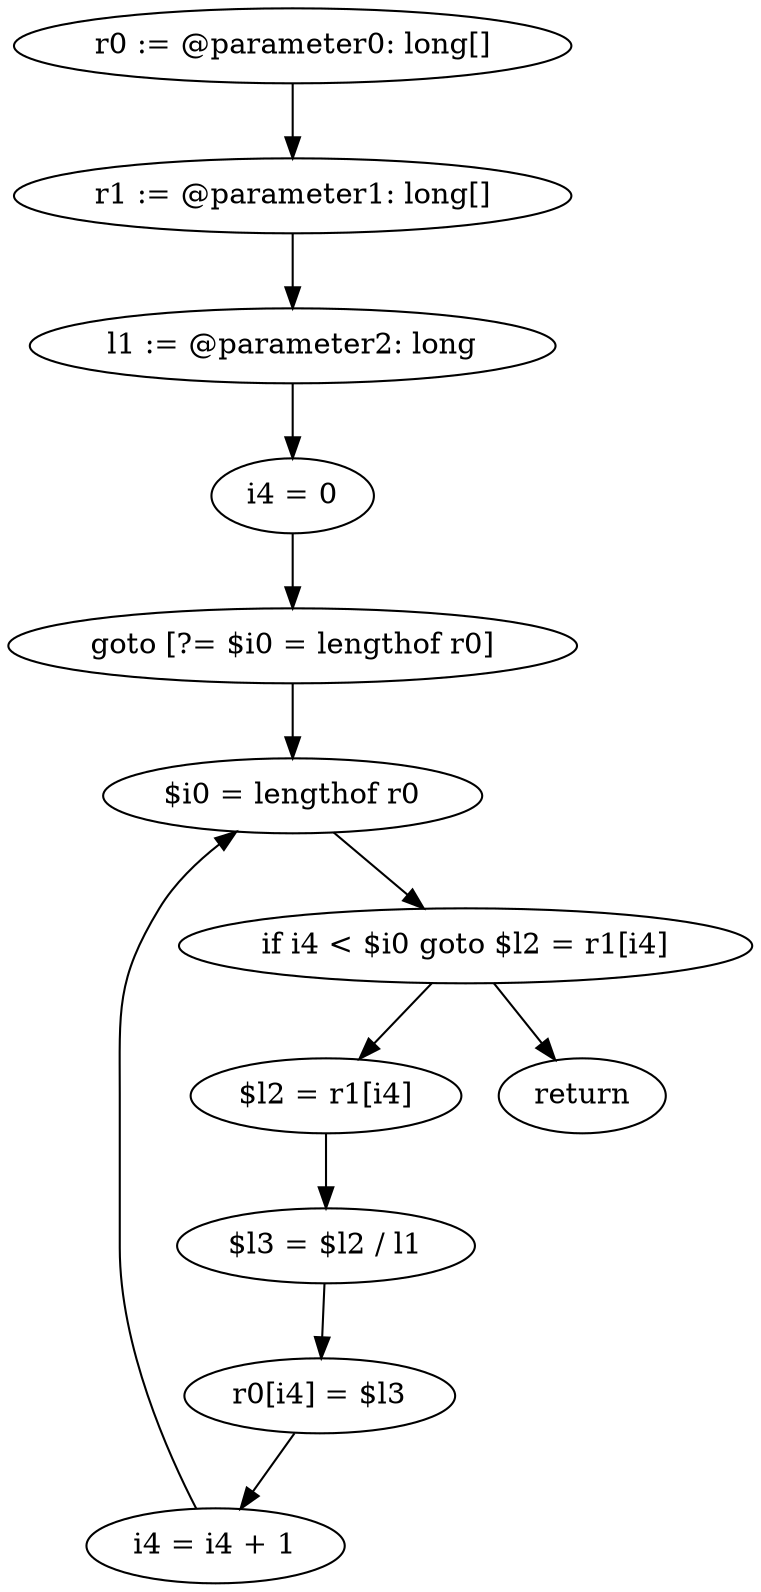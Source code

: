 digraph "unitGraph" {
    "r0 := @parameter0: long[]"
    "r1 := @parameter1: long[]"
    "l1 := @parameter2: long"
    "i4 = 0"
    "goto [?= $i0 = lengthof r0]"
    "$l2 = r1[i4]"
    "$l3 = $l2 / l1"
    "r0[i4] = $l3"
    "i4 = i4 + 1"
    "$i0 = lengthof r0"
    "if i4 < $i0 goto $l2 = r1[i4]"
    "return"
    "r0 := @parameter0: long[]"->"r1 := @parameter1: long[]";
    "r1 := @parameter1: long[]"->"l1 := @parameter2: long";
    "l1 := @parameter2: long"->"i4 = 0";
    "i4 = 0"->"goto [?= $i0 = lengthof r0]";
    "goto [?= $i0 = lengthof r0]"->"$i0 = lengthof r0";
    "$l2 = r1[i4]"->"$l3 = $l2 / l1";
    "$l3 = $l2 / l1"->"r0[i4] = $l3";
    "r0[i4] = $l3"->"i4 = i4 + 1";
    "i4 = i4 + 1"->"$i0 = lengthof r0";
    "$i0 = lengthof r0"->"if i4 < $i0 goto $l2 = r1[i4]";
    "if i4 < $i0 goto $l2 = r1[i4]"->"return";
    "if i4 < $i0 goto $l2 = r1[i4]"->"$l2 = r1[i4]";
}
